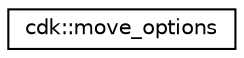 digraph "Graphical Class Hierarchy"
{
 // LATEX_PDF_SIZE
  edge [fontname="Helvetica",fontsize="10",labelfontname="Helvetica",labelfontsize="10"];
  node [fontname="Helvetica",fontsize="10",shape=record];
  rankdir="LR";
  Node0 [label="cdk::move_options",height=0.2,width=0.4,color="black", fillcolor="white", style="filled",URL="$structcdk_1_1move__options.html",tooltip=" "];
}
